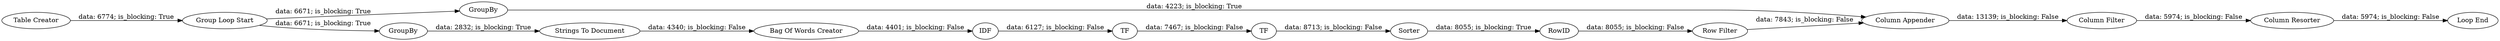 digraph {
	"-7153306802155988930_3" [label=TF]
	"-5286695708848290648_2" [label="Table Creator"]
	"-5286695708848290648_17" [label=GroupBy]
	"-5286695708848290648_3" [label="Strings To Document"]
	"-5286695708848290648_18" [label="Column Appender"]
	"-5286695708848290648_19" [label="Column Filter"]
	"-5286695708848290648_6" [label="Group Loop Start"]
	"-5286695708848290648_14" [label=GroupBy]
	"-7153306802155988930_1" [label=IDF]
	"-5286695708848290648_7" [label=Sorter]
	"-5286695708848290648_15" [label="Row Filter"]
	"-5286695708848290648_21" [label="Loop End"]
	"-7153306802155988930_4" [label="Bag Of Words Creator"]
	"-7153306802155988930_2" [label=TF]
	"-5286695708848290648_16" [label=RowID]
	"-5286695708848290648_20" [label="Column Resorter"]
	"-7153306802155988930_2" -> "-7153306802155988930_3" [label="data: 7467; is_blocking: False"]
	"-5286695708848290648_14" -> "-5286695708848290648_3" [label="data: 2832; is_blocking: True"]
	"-5286695708848290648_3" -> "-7153306802155988930_4" [label="data: 4340; is_blocking: False"]
	"-5286695708848290648_2" -> "-5286695708848290648_6" [label="data: 6774; is_blocking: True"]
	"-5286695708848290648_7" -> "-5286695708848290648_16" [label="data: 8055; is_blocking: True"]
	"-5286695708848290648_16" -> "-5286695708848290648_15" [label="data: 8055; is_blocking: False"]
	"-5286695708848290648_19" -> "-5286695708848290648_20" [label="data: 5974; is_blocking: False"]
	"-5286695708848290648_20" -> "-5286695708848290648_21" [label="data: 5974; is_blocking: False"]
	"-5286695708848290648_6" -> "-5286695708848290648_14" [label="data: 6671; is_blocking: True"]
	"-5286695708848290648_6" -> "-5286695708848290648_17" [label="data: 6671; is_blocking: True"]
	"-7153306802155988930_3" -> "-5286695708848290648_7" [label="data: 8713; is_blocking: False"]
	"-5286695708848290648_18" -> "-5286695708848290648_19" [label="data: 13139; is_blocking: False"]
	"-5286695708848290648_17" -> "-5286695708848290648_18" [label="data: 4223; is_blocking: True"]
	"-7153306802155988930_4" -> "-7153306802155988930_1" [label="data: 4401; is_blocking: False"]
	"-7153306802155988930_1" -> "-7153306802155988930_2" [label="data: 6127; is_blocking: False"]
	"-5286695708848290648_15" -> "-5286695708848290648_18" [label="data: 7843; is_blocking: False"]
	rankdir=LR
}
